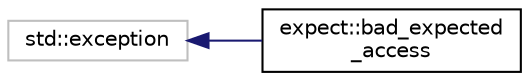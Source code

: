 digraph "Graphical Class Hierarchy"
{
  edge [fontname="Helvetica",fontsize="10",labelfontname="Helvetica",labelfontsize="10"];
  node [fontname="Helvetica",fontsize="10",shape=record];
  rankdir="LR";
  Node13 [label="std::exception",height=0.2,width=0.4,color="grey75", fillcolor="white", style="filled",tooltip="STL class. "];
  Node13 -> Node0 [dir="back",color="midnightblue",fontsize="10",style="solid",fontname="Helvetica"];
  Node0 [label="expect::bad_expected\l_access",height=0.2,width=0.4,color="black", fillcolor="white", style="filled",URL="$d0/d2a/classexpect_1_1bad__expected__access.html",tooltip="An exception thrown when expected::value is accessed without a contained value. "];
}
